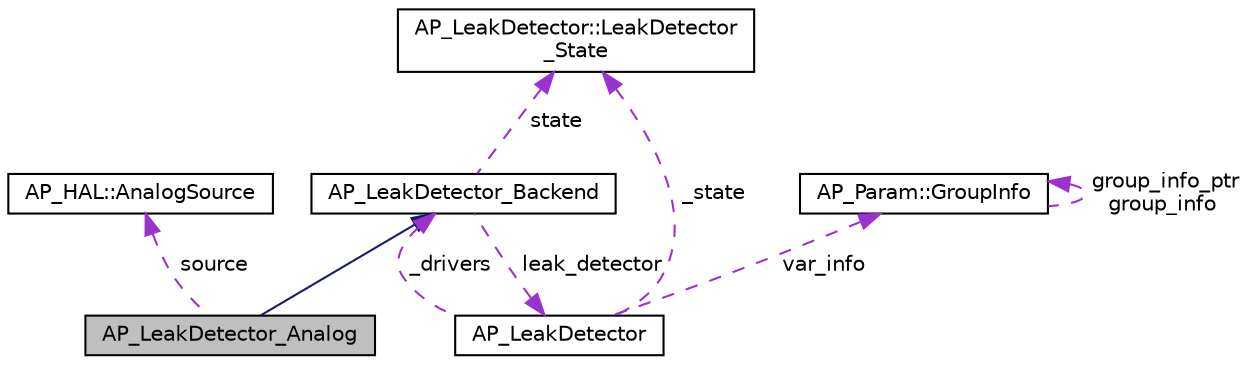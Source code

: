 digraph "AP_LeakDetector_Analog"
{
 // INTERACTIVE_SVG=YES
  edge [fontname="Helvetica",fontsize="10",labelfontname="Helvetica",labelfontsize="10"];
  node [fontname="Helvetica",fontsize="10",shape=record];
  Node1 [label="AP_LeakDetector_Analog",height=0.2,width=0.4,color="black", fillcolor="grey75", style="filled", fontcolor="black"];
  Node2 -> Node1 [dir="back",color="midnightblue",fontsize="10",style="solid",fontname="Helvetica"];
  Node2 [label="AP_LeakDetector_Backend",height=0.2,width=0.4,color="black", fillcolor="white", style="filled",URL="$classAP__LeakDetector__Backend.html"];
  Node3 -> Node2 [dir="back",color="darkorchid3",fontsize="10",style="dashed",label=" state" ,fontname="Helvetica"];
  Node3 [label="AP_LeakDetector::LeakDetector\l_State",height=0.2,width=0.4,color="black", fillcolor="white", style="filled",URL="$structAP__LeakDetector_1_1LeakDetector__State.html"];
  Node4 -> Node2 [dir="back",color="darkorchid3",fontsize="10",style="dashed",label=" leak_detector" ,fontname="Helvetica"];
  Node4 [label="AP_LeakDetector",height=0.2,width=0.4,color="black", fillcolor="white", style="filled",URL="$classAP__LeakDetector.html"];
  Node3 -> Node4 [dir="back",color="darkorchid3",fontsize="10",style="dashed",label=" _state" ,fontname="Helvetica"];
  Node5 -> Node4 [dir="back",color="darkorchid3",fontsize="10",style="dashed",label=" var_info" ,fontname="Helvetica"];
  Node5 [label="AP_Param::GroupInfo",height=0.2,width=0.4,color="black", fillcolor="white", style="filled",URL="$structAP__Param_1_1GroupInfo.html"];
  Node5 -> Node5 [dir="back",color="darkorchid3",fontsize="10",style="dashed",label=" group_info_ptr\ngroup_info" ,fontname="Helvetica"];
  Node2 -> Node4 [dir="back",color="darkorchid3",fontsize="10",style="dashed",label=" _drivers" ,fontname="Helvetica"];
  Node6 -> Node1 [dir="back",color="darkorchid3",fontsize="10",style="dashed",label=" source" ,fontname="Helvetica"];
  Node6 [label="AP_HAL::AnalogSource",height=0.2,width=0.4,color="black", fillcolor="white", style="filled",URL="$classAP__HAL_1_1AnalogSource.html"];
}
